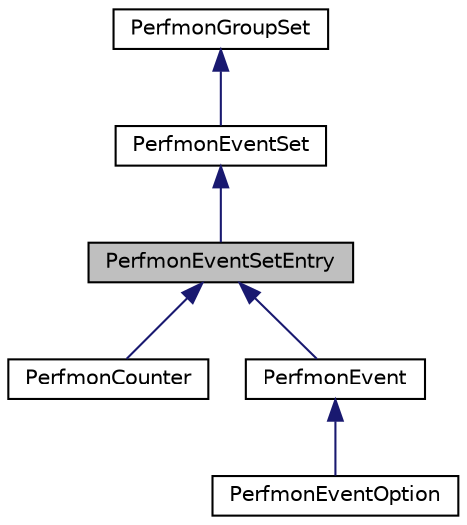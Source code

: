 digraph "PerfmonEventSetEntry"
{
  edge [fontname="Helvetica",fontsize="10",labelfontname="Helvetica",labelfontsize="10"];
  node [fontname="Helvetica",fontsize="10",shape=record];
  Node1 [label="PerfmonEventSetEntry",height=0.2,width=0.4,color="black", fillcolor="grey75", style="filled", fontcolor="black"];
  Node2 -> Node1 [dir="back",color="midnightblue",fontsize="10",style="solid",fontname="Helvetica"];
  Node2 [label="PerfmonEventSet",height=0.2,width=0.4,color="black", fillcolor="white", style="filled",URL="$structPerfmonEventSet.html",tooltip="Structure specifying an performance monitoring event group. "];
  Node3 -> Node2 [dir="back",color="midnightblue",fontsize="10",style="solid",fontname="Helvetica"];
  Node3 [label="PerfmonGroupSet",height=0.2,width=0.4,color="black", fillcolor="white", style="filled",URL="$structPerfmonGroupSet.html",tooltip="Structure specifying all performance monitoring event groups. "];
  Node1 -> Node4 [dir="back",color="midnightblue",fontsize="10",style="solid",fontname="Helvetica"];
  Node4 [label="PerfmonCounter",height=0.2,width=0.4,color="black", fillcolor="white", style="filled",URL="$structPerfmonCounter.html",tooltip="Structure describing performance monitoring counter data. "];
  Node1 -> Node5 [dir="back",color="midnightblue",fontsize="10",style="solid",fontname="Helvetica"];
  Node5 [label="PerfmonEvent",height=0.2,width=0.4,color="black", fillcolor="white", style="filled",URL="$structPerfmonEvent.html",tooltip="Structure specifying an performance monitoring event. "];
  Node5 -> Node6 [dir="back",color="midnightblue",fontsize="10",style="solid",fontname="Helvetica"];
  Node6 [label="PerfmonEventOption",height=0.2,width=0.4,color="black", fillcolor="white", style="filled",URL="$structPerfmonEventOption.html",tooltip="Structure specifying event/counter options and their value. "];
}
